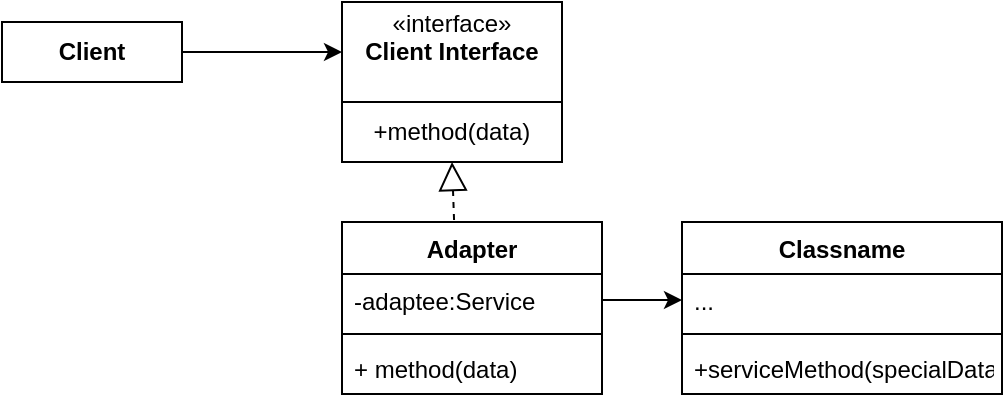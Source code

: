 <mxfile version="26.1.1">
  <diagram name="Страница — 1" id="enso2YDKd-ztOWyLuzH1">
    <mxGraphModel dx="856" dy="452" grid="1" gridSize="10" guides="1" tooltips="1" connect="1" arrows="1" fold="1" page="1" pageScale="1" pageWidth="827" pageHeight="1169" math="0" shadow="0">
      <root>
        <mxCell id="0" />
        <mxCell id="1" parent="0" />
        <mxCell id="EFLvKGrMKl1YvmJV2IuE-200" style="edgeStyle=orthogonalEdgeStyle;rounded=0;orthogonalLoop=1;jettySize=auto;html=1;" parent="1" source="EFLvKGrMKl1YvmJV2IuE-188" target="EFLvKGrMKl1YvmJV2IuE-189" edge="1">
          <mxGeometry relative="1" as="geometry" />
        </mxCell>
        <mxCell id="EFLvKGrMKl1YvmJV2IuE-188" value="&lt;b&gt;Client&lt;/b&gt;" style="html=1;whiteSpace=wrap;" parent="1" vertex="1">
          <mxGeometry x="20" y="390" width="90" height="30" as="geometry" />
        </mxCell>
        <mxCell id="EFLvKGrMKl1YvmJV2IuE-189" value="«interface»&lt;br&gt;&lt;b&gt;Client Interface&lt;/b&gt;&lt;div&gt;&lt;b&gt;&lt;br&gt;&lt;/b&gt;&lt;/div&gt;" style="html=1;whiteSpace=wrap;" parent="1" vertex="1">
          <mxGeometry x="190" y="380" width="110" height="50" as="geometry" />
        </mxCell>
        <mxCell id="EFLvKGrMKl1YvmJV2IuE-190" value="+method(data)" style="html=1;whiteSpace=wrap;" parent="1" vertex="1">
          <mxGeometry x="190" y="430" width="110" height="30" as="geometry" />
        </mxCell>
        <mxCell id="EFLvKGrMKl1YvmJV2IuE-191" style="edgeStyle=orthogonalEdgeStyle;rounded=0;orthogonalLoop=1;jettySize=auto;html=1;exitX=0.5;exitY=1;exitDx=0;exitDy=0;" parent="1" source="EFLvKGrMKl1YvmJV2IuE-190" target="EFLvKGrMKl1YvmJV2IuE-190" edge="1">
          <mxGeometry relative="1" as="geometry" />
        </mxCell>
        <mxCell id="EFLvKGrMKl1YvmJV2IuE-192" value="Adapter" style="swimlane;fontStyle=1;align=center;verticalAlign=top;childLayout=stackLayout;horizontal=1;startSize=26;horizontalStack=0;resizeParent=1;resizeParentMax=0;resizeLast=0;collapsible=1;marginBottom=0;whiteSpace=wrap;html=1;" parent="1" vertex="1">
          <mxGeometry x="190" y="490" width="130" height="86" as="geometry" />
        </mxCell>
        <mxCell id="EFLvKGrMKl1YvmJV2IuE-193" value="-adaptee:Service" style="text;strokeColor=none;fillColor=none;align=left;verticalAlign=top;spacingLeft=4;spacingRight=4;overflow=hidden;rotatable=0;points=[[0,0.5],[1,0.5]];portConstraint=eastwest;whiteSpace=wrap;html=1;" parent="EFLvKGrMKl1YvmJV2IuE-192" vertex="1">
          <mxGeometry y="26" width="130" height="26" as="geometry" />
        </mxCell>
        <mxCell id="EFLvKGrMKl1YvmJV2IuE-194" value="" style="line;strokeWidth=1;fillColor=none;align=left;verticalAlign=middle;spacingTop=-1;spacingLeft=3;spacingRight=3;rotatable=0;labelPosition=right;points=[];portConstraint=eastwest;strokeColor=inherit;" parent="EFLvKGrMKl1YvmJV2IuE-192" vertex="1">
          <mxGeometry y="52" width="130" height="8" as="geometry" />
        </mxCell>
        <mxCell id="EFLvKGrMKl1YvmJV2IuE-195" value="+ method(data)" style="text;strokeColor=none;fillColor=none;align=left;verticalAlign=top;spacingLeft=4;spacingRight=4;overflow=hidden;rotatable=0;points=[[0,0.5],[1,0.5]];portConstraint=eastwest;whiteSpace=wrap;html=1;" parent="EFLvKGrMKl1YvmJV2IuE-192" vertex="1">
          <mxGeometry y="60" width="130" height="26" as="geometry" />
        </mxCell>
        <mxCell id="EFLvKGrMKl1YvmJV2IuE-196" value="Classname" style="swimlane;fontStyle=1;align=center;verticalAlign=top;childLayout=stackLayout;horizontal=1;startSize=26;horizontalStack=0;resizeParent=1;resizeParentMax=0;resizeLast=0;collapsible=1;marginBottom=0;whiteSpace=wrap;html=1;" parent="1" vertex="1">
          <mxGeometry x="360" y="490" width="160" height="86" as="geometry" />
        </mxCell>
        <mxCell id="EFLvKGrMKl1YvmJV2IuE-197" value="..." style="text;strokeColor=none;fillColor=none;align=left;verticalAlign=top;spacingLeft=4;spacingRight=4;overflow=hidden;rotatable=0;points=[[0,0.5],[1,0.5]];portConstraint=eastwest;whiteSpace=wrap;html=1;" parent="EFLvKGrMKl1YvmJV2IuE-196" vertex="1">
          <mxGeometry y="26" width="160" height="26" as="geometry" />
        </mxCell>
        <mxCell id="EFLvKGrMKl1YvmJV2IuE-198" value="" style="line;strokeWidth=1;fillColor=none;align=left;verticalAlign=middle;spacingTop=-1;spacingLeft=3;spacingRight=3;rotatable=0;labelPosition=right;points=[];portConstraint=eastwest;strokeColor=inherit;" parent="EFLvKGrMKl1YvmJV2IuE-196" vertex="1">
          <mxGeometry y="52" width="160" height="8" as="geometry" />
        </mxCell>
        <mxCell id="EFLvKGrMKl1YvmJV2IuE-199" value="+serviceMethod(specialData)" style="text;strokeColor=none;fillColor=none;align=left;verticalAlign=top;spacingLeft=4;spacingRight=4;overflow=hidden;rotatable=0;points=[[0,0.5],[1,0.5]];portConstraint=eastwest;whiteSpace=wrap;html=1;" parent="EFLvKGrMKl1YvmJV2IuE-196" vertex="1">
          <mxGeometry y="60" width="160" height="26" as="geometry" />
        </mxCell>
        <mxCell id="EFLvKGrMKl1YvmJV2IuE-201" value="" style="endArrow=block;dashed=1;endFill=0;endSize=12;html=1;rounded=0;entryX=0.5;entryY=1;entryDx=0;entryDy=0;exitX=0.431;exitY=-0.012;exitDx=0;exitDy=0;exitPerimeter=0;" parent="1" source="EFLvKGrMKl1YvmJV2IuE-192" target="EFLvKGrMKl1YvmJV2IuE-190" edge="1">
          <mxGeometry width="160" relative="1" as="geometry">
            <mxPoint x="270" y="620" as="sourcePoint" />
            <mxPoint x="420" y="560" as="targetPoint" />
          </mxGeometry>
        </mxCell>
        <mxCell id="EFLvKGrMKl1YvmJV2IuE-202" style="edgeStyle=orthogonalEdgeStyle;rounded=0;orthogonalLoop=1;jettySize=auto;html=1;entryX=0;entryY=0.5;entryDx=0;entryDy=0;" parent="1" source="EFLvKGrMKl1YvmJV2IuE-193" target="EFLvKGrMKl1YvmJV2IuE-197" edge="1">
          <mxGeometry relative="1" as="geometry" />
        </mxCell>
      </root>
    </mxGraphModel>
  </diagram>
</mxfile>
